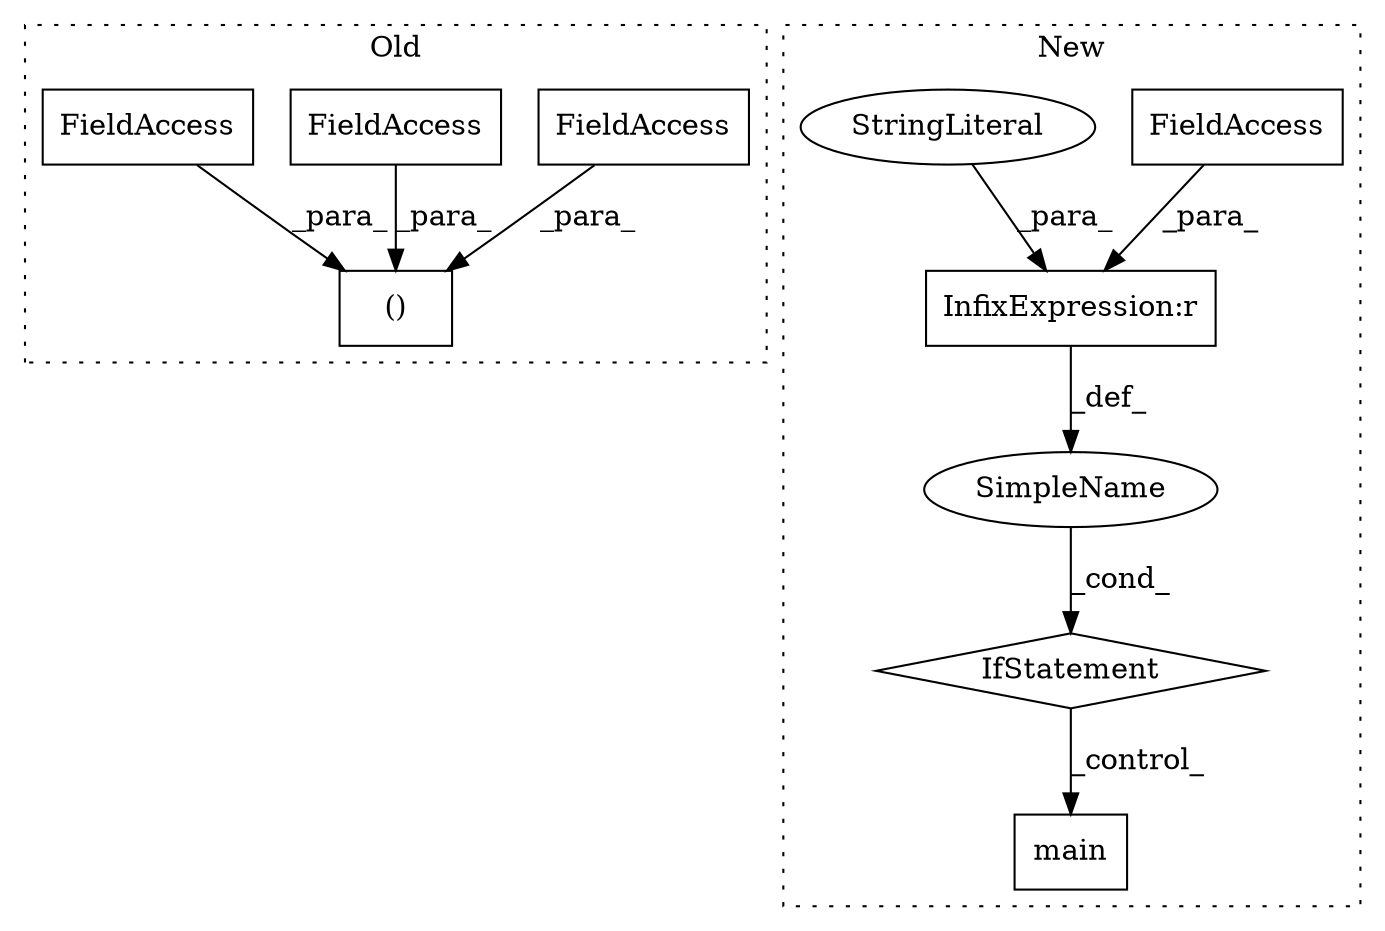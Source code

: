 digraph G {
subgraph cluster0 {
1 [label="()" a="106" s="3028" l="55" shape="box"];
8 [label="FieldAccess" a="22" s="3082" l="1" shape="box"];
9 [label="FieldAccess" a="22" s="3046" l="6" shape="box"];
10 [label="FieldAccess" a="22" s="3065" l="4" shape="box"];
label = "Old";
style="dotted";
}
subgraph cluster1 {
2 [label="main" a="32" s="3988" l="6" shape="box"];
3 [label="IfStatement" a="25" s="3952,3978" l="4,2" shape="diamond"];
4 [label="SimpleName" a="42" s="" l="" shape="ellipse"];
5 [label="InfixExpression:r" a="27" s="3964" l="4" shape="box"];
6 [label="FieldAccess" a="22" s="3956" l="8" shape="box"];
7 [label="StringLiteral" a="45" s="3968" l="10" shape="ellipse"];
label = "New";
style="dotted";
}
3 -> 2 [label="_control_"];
4 -> 3 [label="_cond_"];
5 -> 4 [label="_def_"];
6 -> 5 [label="_para_"];
7 -> 5 [label="_para_"];
8 -> 1 [label="_para_"];
9 -> 1 [label="_para_"];
10 -> 1 [label="_para_"];
}